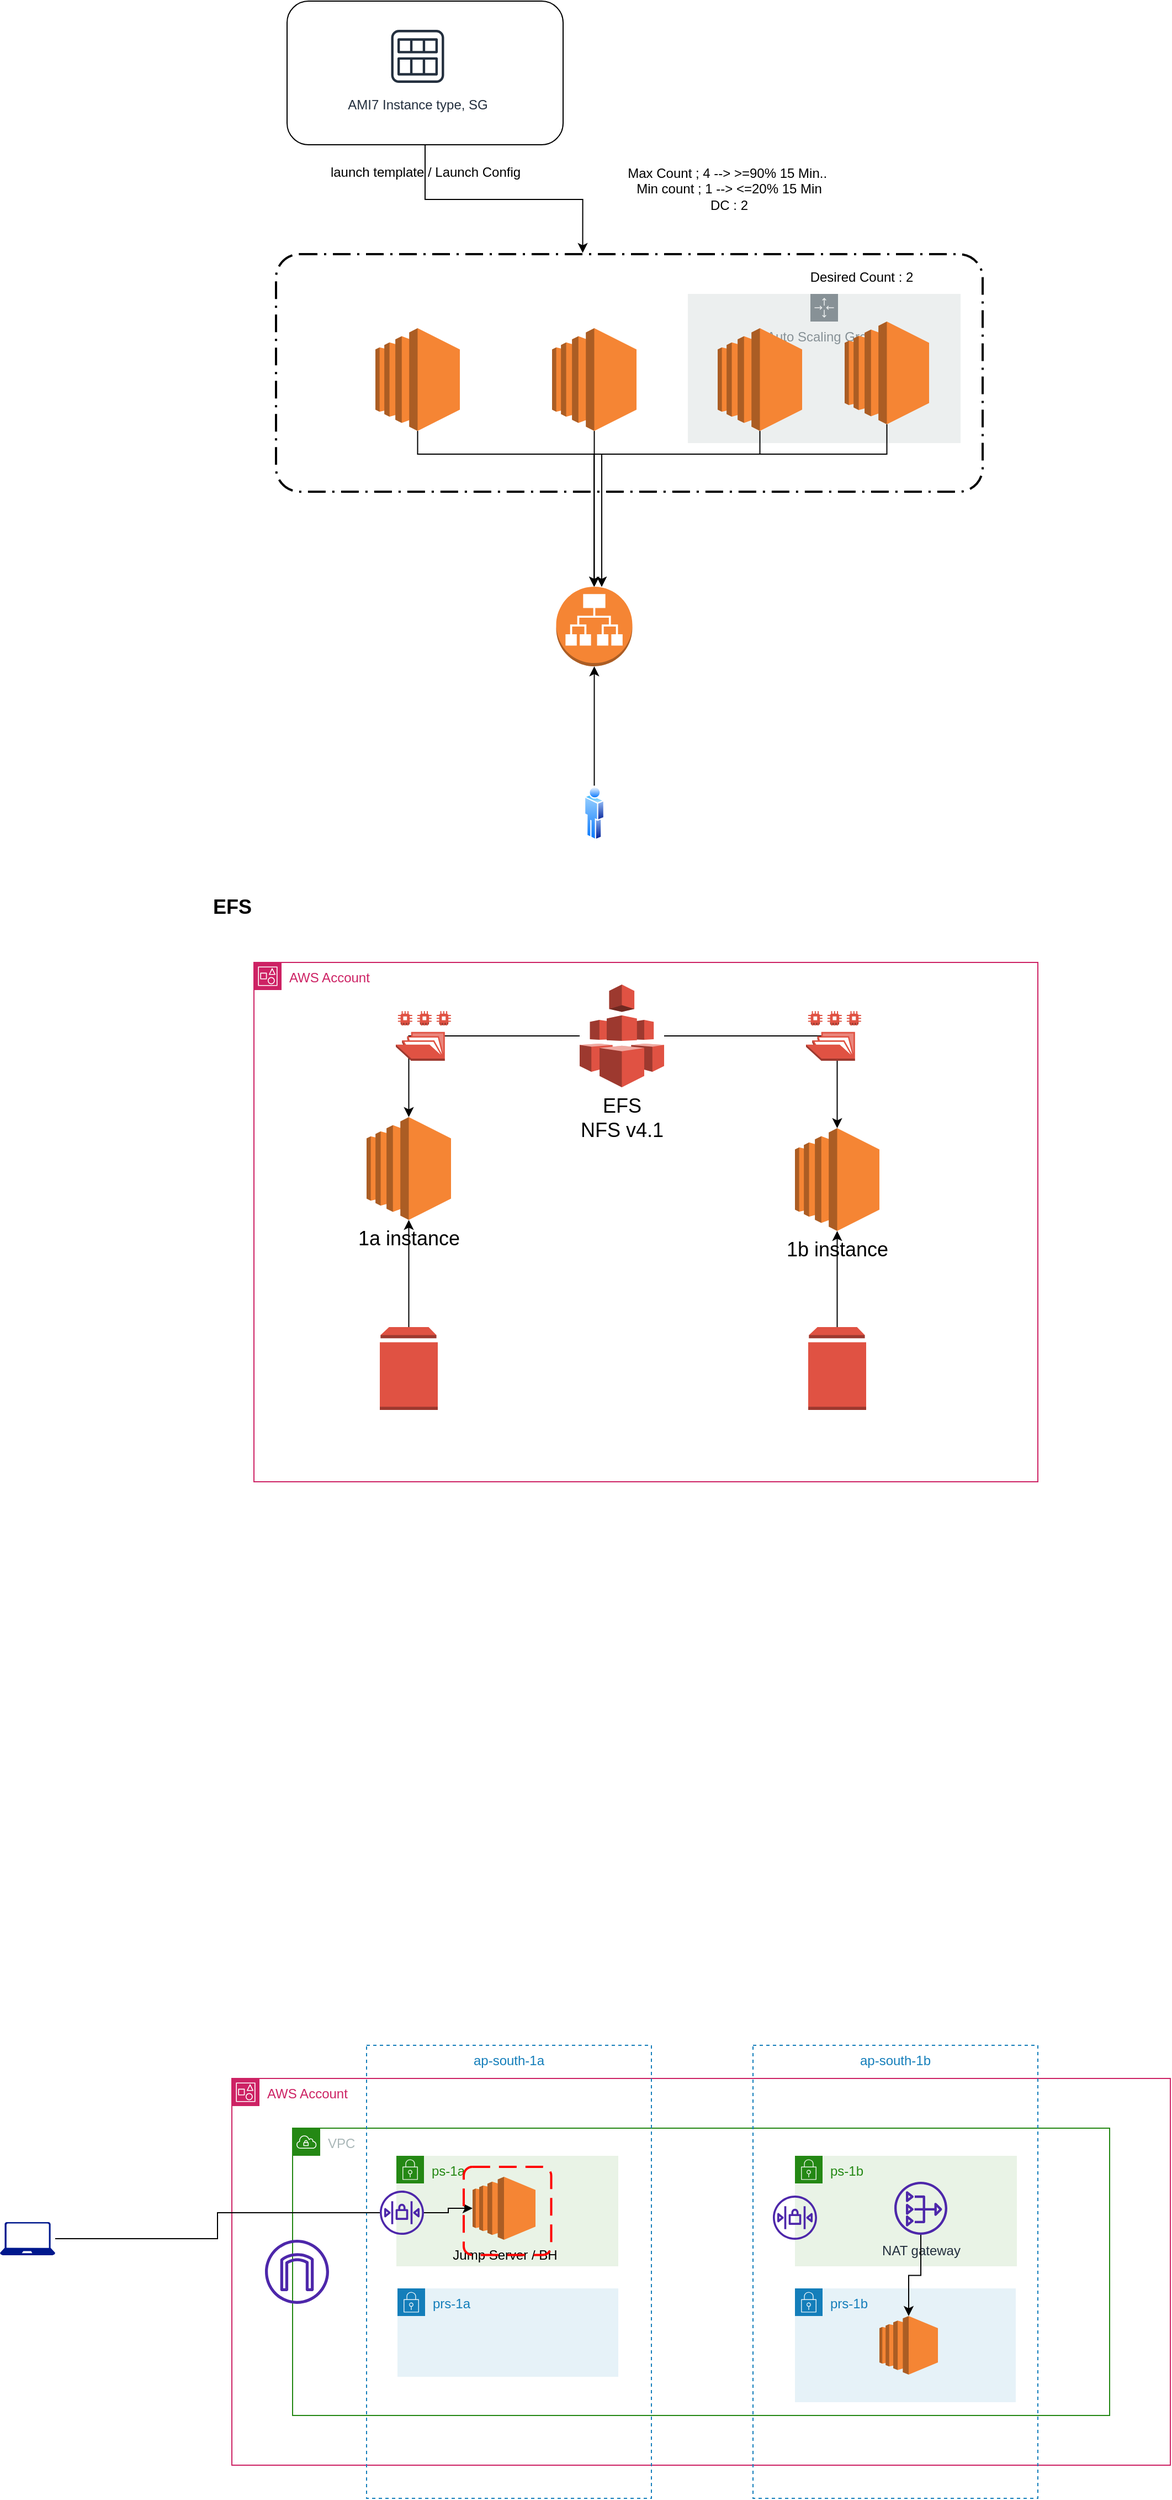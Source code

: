 <mxfile version="20.0.4" type="device"><diagram id="xDA6qUBYiFNFvxU-UQ4q" name="ASG"><mxGraphModel dx="1853" dy="370" grid="1" gridSize="10" guides="1" tooltips="1" connect="1" arrows="1" fold="1" page="1" pageScale="1" pageWidth="827" pageHeight="1169" math="0" shadow="0"><root><mxCell id="0"/><mxCell id="1" parent="0"/><mxCell id="Ds7XqgsYszBfnmcpIzdN-25" style="edgeStyle=orthogonalEdgeStyle;rounded=0;orthogonalLoop=1;jettySize=auto;html=1;entryX=0.434;entryY=-0.005;entryDx=0;entryDy=0;entryPerimeter=0;" parent="1" source="Ds7XqgsYszBfnmcpIzdN-16" target="Ds7XqgsYszBfnmcpIzdN-7" edge="1"><mxGeometry relative="1" as="geometry"/></mxCell><mxCell id="Ds7XqgsYszBfnmcpIzdN-16" value="" style="rounded=1;whiteSpace=wrap;html=1;" parent="1" vertex="1"><mxGeometry x="110" y="40" width="250" height="130" as="geometry"/></mxCell><mxCell id="Ds7XqgsYszBfnmcpIzdN-13" value="Auto Scaling Group" style="sketch=0;outlineConnect=0;gradientColor=none;html=1;whiteSpace=wrap;fontSize=12;fontStyle=0;shape=mxgraph.aws4.groupCenter;grIcon=mxgraph.aws4.group_auto_scaling_group;grStroke=0;strokeColor=#879196;fillColor=#ECEFEF;verticalAlign=top;align=center;fontColor=#879196;dashed=0;spacingTop=25;" parent="1" vertex="1"><mxGeometry x="473" y="305" width="247" height="135" as="geometry"/></mxCell><mxCell id="Ds7XqgsYszBfnmcpIzdN-7" value="" style="rounded=1;arcSize=10;dashed=1;fillColor=none;gradientColor=none;dashPattern=8 3 1 3;strokeWidth=2;" parent="1" vertex="1"><mxGeometry x="100" y="269" width="640" height="215" as="geometry"/></mxCell><mxCell id="Ds7XqgsYszBfnmcpIzdN-19" style="edgeStyle=orthogonalEdgeStyle;rounded=0;orthogonalLoop=1;jettySize=auto;html=1;" parent="1" source="Ds7XqgsYszBfnmcpIzdN-1" target="Ds7XqgsYszBfnmcpIzdN-18" edge="1"><mxGeometry relative="1" as="geometry"><Array as="points"><mxPoint x="228" y="450"/><mxPoint x="395" y="450"/></Array></mxGeometry></mxCell><mxCell id="Ds7XqgsYszBfnmcpIzdN-1" value="" style="outlineConnect=0;dashed=0;verticalLabelPosition=bottom;verticalAlign=top;align=center;html=1;shape=mxgraph.aws3.ec2;fillColor=#F58534;gradientColor=none;" parent="1" vertex="1"><mxGeometry x="190" y="336" width="76.5" height="93" as="geometry"/></mxCell><mxCell id="Ds7XqgsYszBfnmcpIzdN-3" value="Desired Count : 2" style="text;html=1;align=center;verticalAlign=middle;resizable=0;points=[];autosize=1;strokeColor=none;fillColor=none;" parent="1" vertex="1"><mxGeometry x="570" y="275" width="120" height="30" as="geometry"/></mxCell><mxCell id="Ds7XqgsYszBfnmcpIzdN-20" style="edgeStyle=orthogonalEdgeStyle;rounded=0;orthogonalLoop=1;jettySize=auto;html=1;" parent="1" source="Ds7XqgsYszBfnmcpIzdN-4" target="Ds7XqgsYszBfnmcpIzdN-18" edge="1"><mxGeometry relative="1" as="geometry"/></mxCell><mxCell id="Ds7XqgsYszBfnmcpIzdN-4" value="" style="outlineConnect=0;dashed=0;verticalLabelPosition=bottom;verticalAlign=top;align=center;html=1;shape=mxgraph.aws3.ec2;fillColor=#F58534;gradientColor=none;" parent="1" vertex="1"><mxGeometry x="350" y="336" width="76.5" height="93" as="geometry"/></mxCell><mxCell id="Ds7XqgsYszBfnmcpIzdN-21" style="edgeStyle=orthogonalEdgeStyle;rounded=0;orthogonalLoop=1;jettySize=auto;html=1;" parent="1" source="Ds7XqgsYszBfnmcpIzdN-10" target="Ds7XqgsYszBfnmcpIzdN-18" edge="1"><mxGeometry relative="1" as="geometry"><Array as="points"><mxPoint x="538" y="450"/><mxPoint x="388" y="450"/></Array></mxGeometry></mxCell><mxCell id="Ds7XqgsYszBfnmcpIzdN-10" value="" style="outlineConnect=0;dashed=0;verticalLabelPosition=bottom;verticalAlign=top;align=center;html=1;shape=mxgraph.aws3.ec2;fillColor=#F58534;gradientColor=none;" parent="1" vertex="1"><mxGeometry x="500" y="336" width="76.5" height="93" as="geometry"/></mxCell><mxCell id="Ds7XqgsYszBfnmcpIzdN-22" style="edgeStyle=orthogonalEdgeStyle;rounded=0;orthogonalLoop=1;jettySize=auto;html=1;" parent="1" source="Ds7XqgsYszBfnmcpIzdN-11" target="Ds7XqgsYszBfnmcpIzdN-18" edge="1"><mxGeometry relative="1" as="geometry"><Array as="points"><mxPoint x="653" y="450"/><mxPoint x="395" y="450"/></Array></mxGeometry></mxCell><mxCell id="Ds7XqgsYszBfnmcpIzdN-11" value="" style="outlineConnect=0;dashed=0;verticalLabelPosition=bottom;verticalAlign=top;align=center;html=1;shape=mxgraph.aws3.ec2;fillColor=#F58534;gradientColor=none;" parent="1" vertex="1"><mxGeometry x="615" y="330" width="76.5" height="93" as="geometry"/></mxCell><mxCell id="Ds7XqgsYszBfnmcpIzdN-12" value="Max Count ; 4 --&amp;gt; &amp;gt;=90% 15 Min..&amp;nbsp;&lt;br&gt;Min count ; 1 --&amp;gt; &amp;lt;=20% 15 Min&lt;br&gt;DC : 2" style="text;html=1;align=center;verticalAlign=middle;resizable=0;points=[];autosize=1;strokeColor=none;fillColor=none;" parent="1" vertex="1"><mxGeometry x="405" y="180" width="210" height="60" as="geometry"/></mxCell><mxCell id="Ds7XqgsYszBfnmcpIzdN-15" value="AMI7 Instance type, SG" style="sketch=0;outlineConnect=0;fontColor=#232F3E;gradientColor=none;strokeColor=#232F3E;fillColor=#ffffff;dashed=0;verticalLabelPosition=bottom;verticalAlign=top;align=center;html=1;fontSize=12;fontStyle=0;aspect=fixed;shape=mxgraph.aws4.resourceIcon;resIcon=mxgraph.aws4.ami;" parent="1" vertex="1"><mxGeometry x="198.25" y="60" width="60" height="60" as="geometry"/></mxCell><mxCell id="Ds7XqgsYszBfnmcpIzdN-17" value="launch template / Launch Config" style="text;html=1;align=center;verticalAlign=middle;resizable=0;points=[];autosize=1;strokeColor=none;fillColor=none;" parent="1" vertex="1"><mxGeometry x="135" y="180" width="200" height="30" as="geometry"/></mxCell><mxCell id="Ds7XqgsYszBfnmcpIzdN-18" value="" style="outlineConnect=0;dashed=0;verticalLabelPosition=bottom;verticalAlign=top;align=center;html=1;shape=mxgraph.aws3.application_load_balancer;fillColor=#F58534;gradientColor=none;" parent="1" vertex="1"><mxGeometry x="353.75" y="570" width="69" height="72" as="geometry"/></mxCell><mxCell id="Ds7XqgsYszBfnmcpIzdN-24" style="edgeStyle=orthogonalEdgeStyle;rounded=0;orthogonalLoop=1;jettySize=auto;html=1;entryX=0.5;entryY=1;entryDx=0;entryDy=0;entryPerimeter=0;" parent="1" source="Ds7XqgsYszBfnmcpIzdN-23" target="Ds7XqgsYszBfnmcpIzdN-18" edge="1"><mxGeometry relative="1" as="geometry"/></mxCell><mxCell id="Ds7XqgsYszBfnmcpIzdN-23" value="" style="aspect=fixed;perimeter=ellipsePerimeter;html=1;align=center;shadow=0;dashed=0;spacingTop=3;image;image=img/lib/active_directory/user.svg;" parent="1" vertex="1"><mxGeometry x="379" y="750" width="18.5" height="50" as="geometry"/></mxCell><mxCell id="Fd3o2b_MDxy0l2SoPJHV-1" value="&lt;b&gt;&lt;font style=&quot;font-size: 18px;&quot;&gt;EFS&lt;/font&gt;&lt;/b&gt;" style="text;html=1;align=center;verticalAlign=middle;resizable=0;points=[];autosize=1;strokeColor=none;fillColor=none;" parent="1" vertex="1"><mxGeometry x="30" y="840" width="60" height="40" as="geometry"/></mxCell><mxCell id="Fd3o2b_MDxy0l2SoPJHV-2" value="AWS Account" style="points=[[0,0],[0.25,0],[0.5,0],[0.75,0],[1,0],[1,0.25],[1,0.5],[1,0.75],[1,1],[0.75,1],[0.5,1],[0.25,1],[0,1],[0,0.75],[0,0.5],[0,0.25]];outlineConnect=0;gradientColor=none;html=1;whiteSpace=wrap;fontSize=12;fontStyle=0;container=1;pointerEvents=0;collapsible=0;recursiveResize=0;shape=mxgraph.aws4.group;grIcon=mxgraph.aws4.group_account;strokeColor=#CD2264;fillColor=none;verticalAlign=top;align=left;spacingLeft=30;fontColor=#CD2264;dashed=0;" parent="1" vertex="1"><mxGeometry x="80" y="910" width="710" height="470" as="geometry"/></mxCell><mxCell id="Fd3o2b_MDxy0l2SoPJHV-3" value="1a instance" style="outlineConnect=0;dashed=0;verticalLabelPosition=bottom;verticalAlign=top;align=center;html=1;shape=mxgraph.aws3.ec2;fillColor=#F58534;gradientColor=none;fontSize=18;" parent="Fd3o2b_MDxy0l2SoPJHV-2" vertex="1"><mxGeometry x="102" y="140" width="76.5" height="93" as="geometry"/></mxCell><mxCell id="Fd3o2b_MDxy0l2SoPJHV-4" value="1b instance" style="outlineConnect=0;dashed=0;verticalLabelPosition=bottom;verticalAlign=top;align=center;html=1;shape=mxgraph.aws3.ec2;fillColor=#F58534;gradientColor=none;fontSize=18;" parent="Fd3o2b_MDxy0l2SoPJHV-2" vertex="1"><mxGeometry x="490" y="150" width="76.5" height="93" as="geometry"/></mxCell><mxCell id="Fd3o2b_MDxy0l2SoPJHV-11" style="edgeStyle=orthogonalEdgeStyle;rounded=0;orthogonalLoop=1;jettySize=auto;html=1;fontSize=18;" parent="Fd3o2b_MDxy0l2SoPJHV-2" source="Fd3o2b_MDxy0l2SoPJHV-10" target="Fd3o2b_MDxy0l2SoPJHV-3" edge="1"><mxGeometry relative="1" as="geometry"/></mxCell><mxCell id="Fd3o2b_MDxy0l2SoPJHV-12" style="edgeStyle=orthogonalEdgeStyle;rounded=0;orthogonalLoop=1;jettySize=auto;html=1;fontSize=18;" parent="Fd3o2b_MDxy0l2SoPJHV-2" source="Fd3o2b_MDxy0l2SoPJHV-10" target="Fd3o2b_MDxy0l2SoPJHV-4" edge="1"><mxGeometry relative="1" as="geometry"/></mxCell><mxCell id="Fd3o2b_MDxy0l2SoPJHV-10" value="EFS&lt;br&gt;NFS v4.1" style="outlineConnect=0;dashed=0;verticalLabelPosition=bottom;verticalAlign=top;align=center;html=1;shape=mxgraph.aws3.efs;fillColor=#E05243;gradientColor=none;fontSize=18;" parent="Fd3o2b_MDxy0l2SoPJHV-2" vertex="1"><mxGeometry x="295" y="20" width="76.5" height="93" as="geometry"/></mxCell><mxCell id="Fd3o2b_MDxy0l2SoPJHV-13" value="" style="outlineConnect=0;dashed=0;verticalLabelPosition=bottom;verticalAlign=top;align=center;html=1;shape=mxgraph.aws3.efs_share;fillColor=#E05243;gradientColor=none;fontSize=18;" parent="Fd3o2b_MDxy0l2SoPJHV-2" vertex="1"><mxGeometry x="128.5" y="44" width="50" height="45" as="geometry"/></mxCell><mxCell id="Fd3o2b_MDxy0l2SoPJHV-14" value="" style="outlineConnect=0;dashed=0;verticalLabelPosition=bottom;verticalAlign=top;align=center;html=1;shape=mxgraph.aws3.efs_share;fillColor=#E05243;gradientColor=none;fontSize=18;" parent="Fd3o2b_MDxy0l2SoPJHV-2" vertex="1"><mxGeometry x="500" y="44" width="50" height="45" as="geometry"/></mxCell><mxCell id="Fd3o2b_MDxy0l2SoPJHV-7" value="" style="outlineConnect=0;dashed=0;verticalLabelPosition=bottom;verticalAlign=top;align=center;html=1;shape=mxgraph.aws3.volume;fillColor=#E05243;gradientColor=none;fontSize=18;" parent="Fd3o2b_MDxy0l2SoPJHV-2" vertex="1"><mxGeometry x="502" y="330" width="52.5" height="75" as="geometry"/></mxCell><mxCell id="Fd3o2b_MDxy0l2SoPJHV-8" style="edgeStyle=orthogonalEdgeStyle;rounded=0;orthogonalLoop=1;jettySize=auto;html=1;fontSize=18;" parent="Fd3o2b_MDxy0l2SoPJHV-2" source="Fd3o2b_MDxy0l2SoPJHV-7" target="Fd3o2b_MDxy0l2SoPJHV-4" edge="1"><mxGeometry relative="1" as="geometry"/></mxCell><mxCell id="Fd3o2b_MDxy0l2SoPJHV-5" value="" style="outlineConnect=0;dashed=0;verticalLabelPosition=bottom;verticalAlign=top;align=center;html=1;shape=mxgraph.aws3.volume;fillColor=#E05243;gradientColor=none;fontSize=18;" parent="Fd3o2b_MDxy0l2SoPJHV-2" vertex="1"><mxGeometry x="114" y="330" width="52.5" height="75" as="geometry"/></mxCell><mxCell id="Fd3o2b_MDxy0l2SoPJHV-6" style="edgeStyle=orthogonalEdgeStyle;rounded=0;orthogonalLoop=1;jettySize=auto;html=1;fontSize=18;" parent="Fd3o2b_MDxy0l2SoPJHV-2" source="Fd3o2b_MDxy0l2SoPJHV-5" target="Fd3o2b_MDxy0l2SoPJHV-3" edge="1"><mxGeometry relative="1" as="geometry"/></mxCell><mxCell id="tOPWioreFlzvlH2_3ckP-1" value="AWS Account" style="points=[[0,0],[0.25,0],[0.5,0],[0.75,0],[1,0],[1,0.25],[1,0.5],[1,0.75],[1,1],[0.75,1],[0.5,1],[0.25,1],[0,1],[0,0.75],[0,0.5],[0,0.25]];outlineConnect=0;gradientColor=none;html=1;whiteSpace=wrap;fontSize=12;fontStyle=0;container=1;pointerEvents=0;collapsible=0;recursiveResize=0;shape=mxgraph.aws4.group;grIcon=mxgraph.aws4.group_account;strokeColor=#CD2264;fillColor=none;verticalAlign=top;align=left;spacingLeft=30;fontColor=#CD2264;dashed=0;" parent="1" vertex="1"><mxGeometry x="60" y="1920" width="850" height="350" as="geometry"/></mxCell><mxCell id="tOPWioreFlzvlH2_3ckP-2" value="VPC" style="points=[[0,0],[0.25,0],[0.5,0],[0.75,0],[1,0],[1,0.25],[1,0.5],[1,0.75],[1,1],[0.75,1],[0.5,1],[0.25,1],[0,1],[0,0.75],[0,0.5],[0,0.25]];outlineConnect=0;gradientColor=none;html=1;whiteSpace=wrap;fontSize=12;fontStyle=0;container=1;pointerEvents=0;collapsible=0;recursiveResize=0;shape=mxgraph.aws4.group;grIcon=mxgraph.aws4.group_vpc;strokeColor=#248814;fillColor=none;verticalAlign=top;align=left;spacingLeft=30;fontColor=#AAB7B8;dashed=0;" parent="tOPWioreFlzvlH2_3ckP-1" vertex="1"><mxGeometry x="55" y="45" width="740" height="260" as="geometry"/></mxCell><mxCell id="tOPWioreFlzvlH2_3ckP-10" value="" style="sketch=0;outlineConnect=0;fontColor=#232F3E;gradientColor=none;fillColor=#4D27AA;strokeColor=none;dashed=0;verticalLabelPosition=bottom;verticalAlign=top;align=center;html=1;fontSize=12;fontStyle=0;aspect=fixed;pointerEvents=1;shape=mxgraph.aws4.internet_gateway;" parent="tOPWioreFlzvlH2_3ckP-1" vertex="1"><mxGeometry x="30" y="146" width="58" height="58" as="geometry"/></mxCell><mxCell id="tOPWioreFlzvlH2_3ckP-3" value="ap-south-1a" style="fillColor=none;strokeColor=#147EBA;dashed=1;verticalAlign=top;fontStyle=0;fontColor=#147EBA;" parent="1" vertex="1"><mxGeometry x="182" y="1890" width="258" height="410" as="geometry"/></mxCell><mxCell id="tOPWioreFlzvlH2_3ckP-4" value="ap-south-1b" style="fillColor=none;strokeColor=#147EBA;dashed=1;verticalAlign=top;fontStyle=0;fontColor=#147EBA;" parent="1" vertex="1"><mxGeometry x="532" y="1890" width="258" height="410" as="geometry"/></mxCell><mxCell id="tOPWioreFlzvlH2_3ckP-6" value="ps-1a" style="points=[[0,0],[0.25,0],[0.5,0],[0.75,0],[1,0],[1,0.25],[1,0.5],[1,0.75],[1,1],[0.75,1],[0.5,1],[0.25,1],[0,1],[0,0.75],[0,0.5],[0,0.25]];outlineConnect=0;gradientColor=none;html=1;whiteSpace=wrap;fontSize=12;fontStyle=0;container=1;pointerEvents=0;collapsible=0;recursiveResize=0;shape=mxgraph.aws4.group;grIcon=mxgraph.aws4.group_security_group;grStroke=0;strokeColor=#248814;fillColor=#E9F3E6;verticalAlign=top;align=left;spacingLeft=30;fontColor=#248814;dashed=0;" parent="1" vertex="1"><mxGeometry x="209" y="1990" width="201" height="100" as="geometry"/></mxCell><mxCell id="tOPWioreFlzvlH2_3ckP-11" value="Jump Server / BH" style="outlineConnect=0;dashed=0;verticalLabelPosition=bottom;verticalAlign=top;align=center;html=1;shape=mxgraph.aws3.ec2;fillColor=#F58534;gradientColor=none;" parent="tOPWioreFlzvlH2_3ckP-6" vertex="1"><mxGeometry x="69" y="19" width="57" height="57" as="geometry"/></mxCell><mxCell id="tOPWioreFlzvlH2_3ckP-7" value="ps-1b" style="points=[[0,0],[0.25,0],[0.5,0],[0.75,0],[1,0],[1,0.25],[1,0.5],[1,0.75],[1,1],[0.75,1],[0.5,1],[0.25,1],[0,1],[0,0.75],[0,0.5],[0,0.25]];outlineConnect=0;gradientColor=none;html=1;whiteSpace=wrap;fontSize=12;fontStyle=0;container=1;pointerEvents=0;collapsible=0;recursiveResize=0;shape=mxgraph.aws4.group;grIcon=mxgraph.aws4.group_security_group;grStroke=0;strokeColor=#248814;fillColor=#E9F3E6;verticalAlign=top;align=left;spacingLeft=30;fontColor=#248814;dashed=0;" parent="1" vertex="1"><mxGeometry x="570" y="1990" width="201" height="100" as="geometry"/></mxCell><mxCell id="bHOVIHH6IsUxBZdQfwDT-1" value="NAT gateway" style="sketch=0;outlineConnect=0;fontColor=#232F3E;gradientColor=none;fillColor=#4D27AA;strokeColor=none;dashed=0;verticalLabelPosition=bottom;verticalAlign=top;align=center;html=1;fontSize=12;fontStyle=0;aspect=fixed;pointerEvents=1;shape=mxgraph.aws4.nat_gateway;" parent="tOPWioreFlzvlH2_3ckP-7" vertex="1"><mxGeometry x="90" y="23.5" width="48" height="48" as="geometry"/></mxCell><mxCell id="fXrx0zmbkuItyl3nwTK3-6" value="" style="sketch=0;outlineConnect=0;fontColor=#232F3E;gradientColor=none;fillColor=#4D27AA;strokeColor=none;dashed=0;verticalLabelPosition=bottom;verticalAlign=top;align=center;html=1;fontSize=12;fontStyle=0;aspect=fixed;pointerEvents=1;shape=mxgraph.aws4.network_access_control_list;" vertex="1" parent="tOPWioreFlzvlH2_3ckP-7"><mxGeometry x="-20" y="36" width="40" height="40" as="geometry"/></mxCell><mxCell id="tOPWioreFlzvlH2_3ckP-8" value="prs-1a" style="points=[[0,0],[0.25,0],[0.5,0],[0.75,0],[1,0],[1,0.25],[1,0.5],[1,0.75],[1,1],[0.75,1],[0.5,1],[0.25,1],[0,1],[0,0.75],[0,0.5],[0,0.25]];outlineConnect=0;gradientColor=none;html=1;whiteSpace=wrap;fontSize=12;fontStyle=0;container=1;pointerEvents=0;collapsible=0;recursiveResize=0;shape=mxgraph.aws4.group;grIcon=mxgraph.aws4.group_security_group;grStroke=0;strokeColor=#147EBA;fillColor=#E6F2F8;verticalAlign=top;align=left;spacingLeft=30;fontColor=#147EBA;dashed=0;" parent="1" vertex="1"><mxGeometry x="210" y="2110" width="200" height="80" as="geometry"/></mxCell><mxCell id="tOPWioreFlzvlH2_3ckP-9" value="prs-1b" style="points=[[0,0],[0.25,0],[0.5,0],[0.75,0],[1,0],[1,0.25],[1,0.5],[1,0.75],[1,1],[0.75,1],[0.5,1],[0.25,1],[0,1],[0,0.75],[0,0.5],[0,0.25]];outlineConnect=0;gradientColor=none;html=1;whiteSpace=wrap;fontSize=12;fontStyle=0;container=1;pointerEvents=0;collapsible=0;recursiveResize=0;shape=mxgraph.aws4.group;grIcon=mxgraph.aws4.group_security_group;grStroke=0;strokeColor=#147EBA;fillColor=#E6F2F8;verticalAlign=top;align=left;spacingLeft=30;fontColor=#147EBA;dashed=0;" parent="1" vertex="1"><mxGeometry x="570" y="2110" width="200" height="103" as="geometry"/></mxCell><mxCell id="tOPWioreFlzvlH2_3ckP-12" value="" style="outlineConnect=0;dashed=0;verticalLabelPosition=bottom;verticalAlign=top;align=center;html=1;shape=mxgraph.aws3.ec2;fillColor=#F58534;gradientColor=none;" parent="tOPWioreFlzvlH2_3ckP-9" vertex="1"><mxGeometry x="76.5" y="25" width="53" height="53" as="geometry"/></mxCell><mxCell id="tOPWioreFlzvlH2_3ckP-14" style="edgeStyle=orthogonalEdgeStyle;rounded=0;orthogonalLoop=1;jettySize=auto;html=1;entryX=0;entryY=0.5;entryDx=0;entryDy=0;entryPerimeter=0;startArrow=none;" parent="1" source="fXrx0zmbkuItyl3nwTK3-4" target="tOPWioreFlzvlH2_3ckP-11" edge="1"><mxGeometry relative="1" as="geometry"/></mxCell><mxCell id="tOPWioreFlzvlH2_3ckP-13" value="" style="sketch=0;aspect=fixed;pointerEvents=1;shadow=0;dashed=0;html=1;strokeColor=none;labelPosition=center;verticalLabelPosition=bottom;verticalAlign=top;align=center;fillColor=#00188D;shape=mxgraph.azure.laptop" parent="1" vertex="1"><mxGeometry x="-150" y="2050" width="50" height="30" as="geometry"/></mxCell><mxCell id="bHOVIHH6IsUxBZdQfwDT-4" style="edgeStyle=orthogonalEdgeStyle;rounded=0;orthogonalLoop=1;jettySize=auto;html=1;" parent="1" source="bHOVIHH6IsUxBZdQfwDT-1" target="tOPWioreFlzvlH2_3ckP-12" edge="1"><mxGeometry relative="1" as="geometry"/></mxCell><mxCell id="fXrx0zmbkuItyl3nwTK3-2" value="" style="rounded=1;arcSize=10;dashed=1;strokeColor=#ff0000;fillColor=none;gradientColor=none;dashPattern=8 4;strokeWidth=2;" vertex="1" parent="1"><mxGeometry x="270" y="2000" width="79.25" height="79.75" as="geometry"/></mxCell><mxCell id="fXrx0zmbkuItyl3nwTK3-4" value="" style="sketch=0;outlineConnect=0;fontColor=#232F3E;gradientColor=none;fillColor=#4D27AA;strokeColor=none;dashed=0;verticalLabelPosition=bottom;verticalAlign=top;align=center;html=1;fontSize=12;fontStyle=0;aspect=fixed;pointerEvents=1;shape=mxgraph.aws4.network_access_control_list;" vertex="1" parent="1"><mxGeometry x="194" y="2021.5" width="40" height="40" as="geometry"/></mxCell><mxCell id="fXrx0zmbkuItyl3nwTK3-5" value="" style="edgeStyle=orthogonalEdgeStyle;rounded=0;orthogonalLoop=1;jettySize=auto;html=1;entryX=0;entryY=0.5;entryDx=0;entryDy=0;entryPerimeter=0;endArrow=none;" edge="1" parent="1" source="tOPWioreFlzvlH2_3ckP-13" target="fXrx0zmbkuItyl3nwTK3-4"><mxGeometry relative="1" as="geometry"><mxPoint x="-100" y="2065" as="sourcePoint"/><mxPoint x="278" y="2037.5" as="targetPoint"/></mxGeometry></mxCell></root></mxGraphModel></diagram></mxfile>